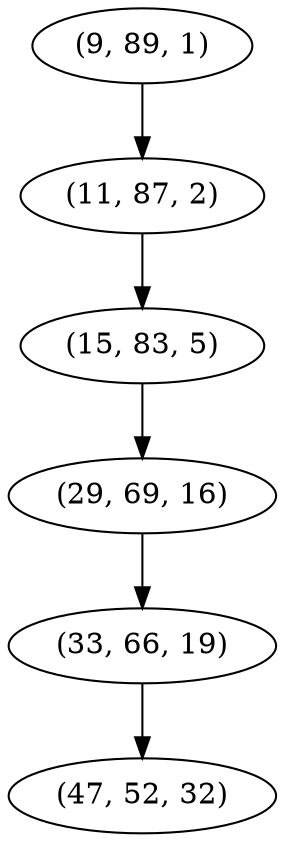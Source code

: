 digraph tree {
    "(9, 89, 1)";
    "(11, 87, 2)";
    "(15, 83, 5)";
    "(29, 69, 16)";
    "(33, 66, 19)";
    "(47, 52, 32)";
    "(9, 89, 1)" -> "(11, 87, 2)";
    "(11, 87, 2)" -> "(15, 83, 5)";
    "(15, 83, 5)" -> "(29, 69, 16)";
    "(29, 69, 16)" -> "(33, 66, 19)";
    "(33, 66, 19)" -> "(47, 52, 32)";
}
